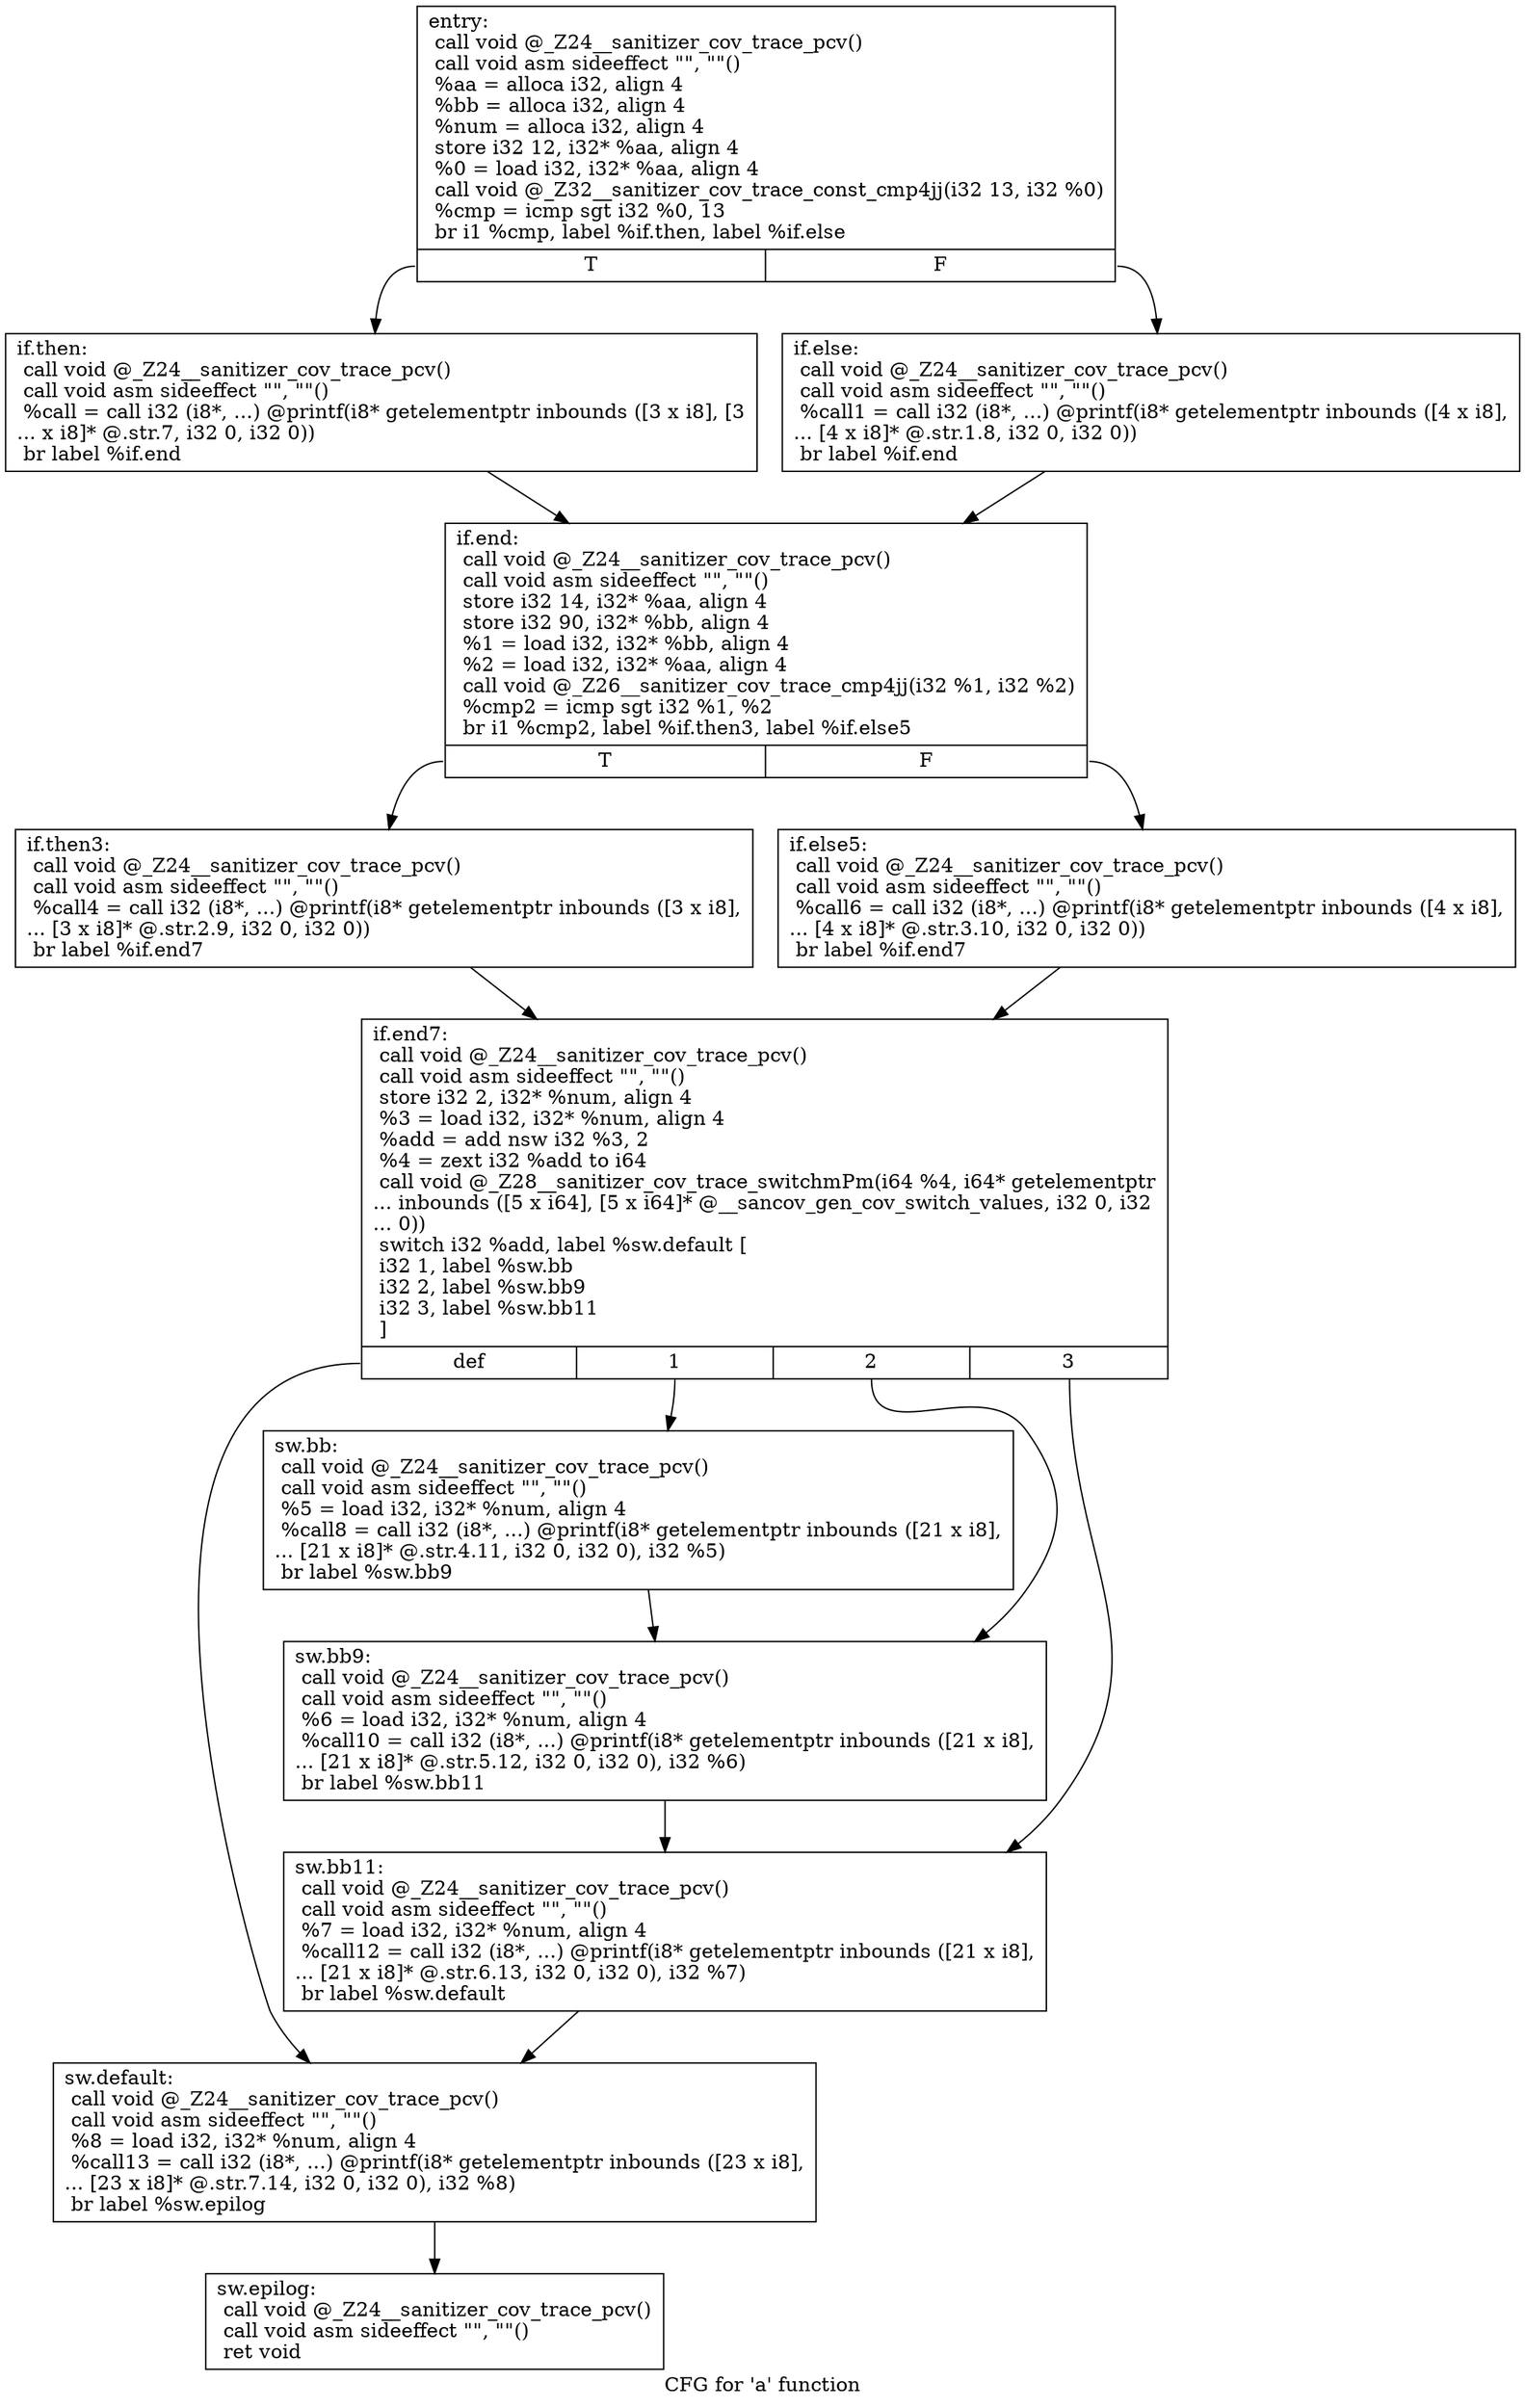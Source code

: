 digraph "CFG for 'a' function" {
	label="CFG for 'a' function";

	Node0x5a596a0 [shape=record,label="{entry:\l  call void @_Z24__sanitizer_cov_trace_pcv()\l  call void asm sideeffect \"\", \"\"()\l  %aa = alloca i32, align 4\l  %bb = alloca i32, align 4\l  %num = alloca i32, align 4\l  store i32 12, i32* %aa, align 4\l  %0 = load i32, i32* %aa, align 4\l  call void @_Z32__sanitizer_cov_trace_const_cmp4jj(i32 13, i32 %0)\l  %cmp = icmp sgt i32 %0, 13\l  br i1 %cmp, label %if.then, label %if.else\l|{<s0>T|<s1>F}}"];
	Node0x5a596a0:s0 -> Node0x5a55790;
	Node0x5a596a0:s1 -> Node0x5a55840;
	Node0x5a55790 [shape=record,label="{if.then:                                          \l  call void @_Z24__sanitizer_cov_trace_pcv()\l  call void asm sideeffect \"\", \"\"()\l  %call = call i32 (i8*, ...) @printf(i8* getelementptr inbounds ([3 x i8], [3\l... x i8]* @.str.7, i32 0, i32 0))\l  br label %if.end\l}"];
	Node0x5a55790 -> Node0x5a55c90;
	Node0x5a55840 [shape=record,label="{if.else:                                          \l  call void @_Z24__sanitizer_cov_trace_pcv()\l  call void asm sideeffect \"\", \"\"()\l  %call1 = call i32 (i8*, ...) @printf(i8* getelementptr inbounds ([4 x i8],\l... [4 x i8]* @.str.1.8, i32 0, i32 0))\l  br label %if.end\l}"];
	Node0x5a55840 -> Node0x5a55c90;
	Node0x5a55c90 [shape=record,label="{if.end:                                           \l  call void @_Z24__sanitizer_cov_trace_pcv()\l  call void asm sideeffect \"\", \"\"()\l  store i32 14, i32* %aa, align 4\l  store i32 90, i32* %bb, align 4\l  %1 = load i32, i32* %bb, align 4\l  %2 = load i32, i32* %aa, align 4\l  call void @_Z26__sanitizer_cov_trace_cmp4jj(i32 %1, i32 %2)\l  %cmp2 = icmp sgt i32 %1, %2\l  br i1 %cmp2, label %if.then3, label %if.else5\l|{<s0>T|<s1>F}}"];
	Node0x5a55c90:s0 -> Node0x5a5f080;
	Node0x5a55c90:s1 -> Node0x5a5f130;
	Node0x5a5f080 [shape=record,label="{if.then3:                                         \l  call void @_Z24__sanitizer_cov_trace_pcv()\l  call void asm sideeffect \"\", \"\"()\l  %call4 = call i32 (i8*, ...) @printf(i8* getelementptr inbounds ([3 x i8],\l... [3 x i8]* @.str.2.9, i32 0, i32 0))\l  br label %if.end7\l}"];
	Node0x5a5f080 -> Node0x5a5f660;
	Node0x5a5f130 [shape=record,label="{if.else5:                                         \l  call void @_Z24__sanitizer_cov_trace_pcv()\l  call void asm sideeffect \"\", \"\"()\l  %call6 = call i32 (i8*, ...) @printf(i8* getelementptr inbounds ([4 x i8],\l... [4 x i8]* @.str.3.10, i32 0, i32 0))\l  br label %if.end7\l}"];
	Node0x5a5f130 -> Node0x5a5f660;
	Node0x5a5f660 [shape=record,label="{if.end7:                                          \l  call void @_Z24__sanitizer_cov_trace_pcv()\l  call void asm sideeffect \"\", \"\"()\l  store i32 2, i32* %num, align 4\l  %3 = load i32, i32* %num, align 4\l  %add = add nsw i32 %3, 2\l  %4 = zext i32 %add to i64\l  call void @_Z28__sanitizer_cov_trace_switchmPm(i64 %4, i64* getelementptr\l... inbounds ([5 x i64], [5 x i64]* @__sancov_gen_cov_switch_values, i32 0, i32\l... 0))\l  switch i32 %add, label %sw.default [\l    i32 1, label %sw.bb\l    i32 2, label %sw.bb9\l    i32 3, label %sw.bb11\l  ]\l|{<s0>def|<s1>1|<s2>2|<s3>3}}"];
	Node0x5a5f660:s0 -> Node0x5a5ff40;
	Node0x5a5f660:s1 -> Node0x5a5fff0;
	Node0x5a5f660:s2 -> Node0x5a600a0;
	Node0x5a5f660:s3 -> Node0x5a60150;
	Node0x5a5fff0 [shape=record,label="{sw.bb:                                            \l  call void @_Z24__sanitizer_cov_trace_pcv()\l  call void asm sideeffect \"\", \"\"()\l  %5 = load i32, i32* %num, align 4\l  %call8 = call i32 (i8*, ...) @printf(i8* getelementptr inbounds ([21 x i8],\l... [21 x i8]* @.str.4.11, i32 0, i32 0), i32 %5)\l  br label %sw.bb9\l}"];
	Node0x5a5fff0 -> Node0x5a600a0;
	Node0x5a600a0 [shape=record,label="{sw.bb9:                                           \l  call void @_Z24__sanitizer_cov_trace_pcv()\l  call void asm sideeffect \"\", \"\"()\l  %6 = load i32, i32* %num, align 4\l  %call10 = call i32 (i8*, ...) @printf(i8* getelementptr inbounds ([21 x i8],\l... [21 x i8]* @.str.5.12, i32 0, i32 0), i32 %6)\l  br label %sw.bb11\l}"];
	Node0x5a600a0 -> Node0x5a60150;
	Node0x5a60150 [shape=record,label="{sw.bb11:                                          \l  call void @_Z24__sanitizer_cov_trace_pcv()\l  call void asm sideeffect \"\", \"\"()\l  %7 = load i32, i32* %num, align 4\l  %call12 = call i32 (i8*, ...) @printf(i8* getelementptr inbounds ([21 x i8],\l... [21 x i8]* @.str.6.13, i32 0, i32 0), i32 %7)\l  br label %sw.default\l}"];
	Node0x5a60150 -> Node0x5a5ff40;
	Node0x5a5ff40 [shape=record,label="{sw.default:                                       \l  call void @_Z24__sanitizer_cov_trace_pcv()\l  call void asm sideeffect \"\", \"\"()\l  %8 = load i32, i32* %num, align 4\l  %call13 = call i32 (i8*, ...) @printf(i8* getelementptr inbounds ([23 x i8],\l... [23 x i8]* @.str.7.14, i32 0, i32 0), i32 %8)\l  br label %sw.epilog\l}"];
	Node0x5a5ff40 -> Node0x5a5f1b0;
	Node0x5a5f1b0 [shape=record,label="{sw.epilog:                                        \l  call void @_Z24__sanitizer_cov_trace_pcv()\l  call void asm sideeffect \"\", \"\"()\l  ret void\l}"];
}
